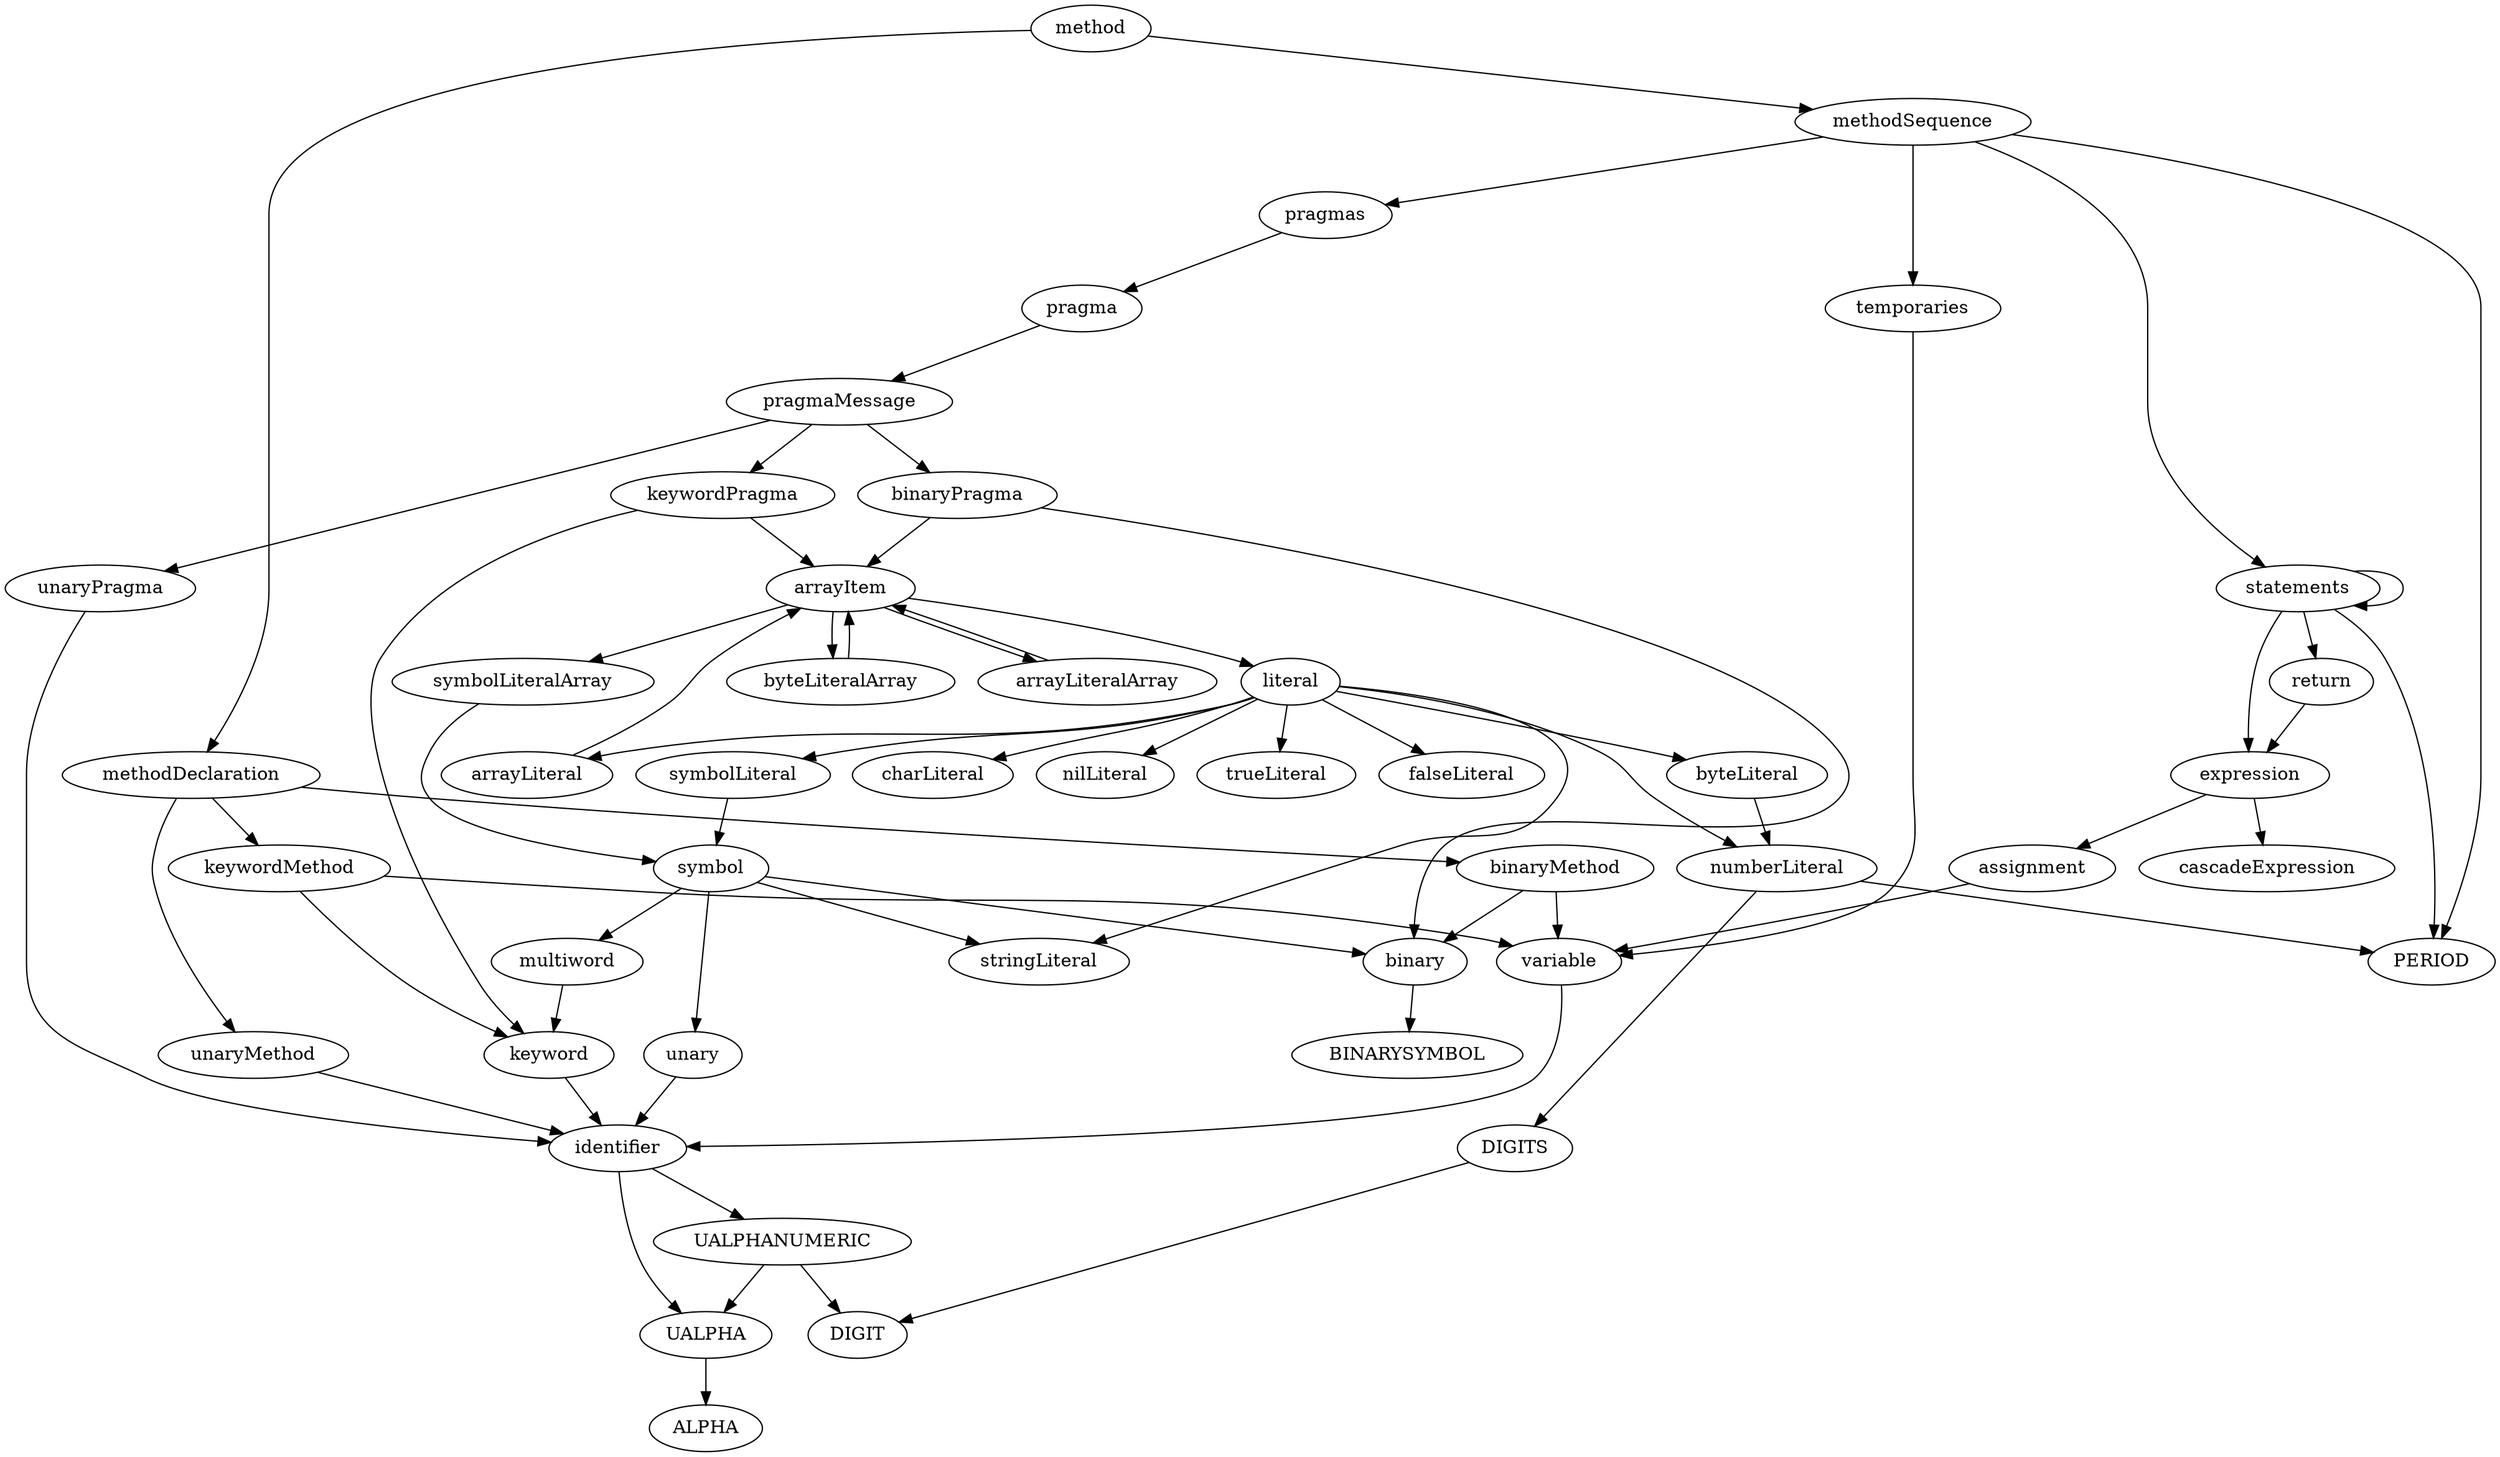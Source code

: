 digraph {
method -> methodDeclaration;
methodDeclaration -> keywordMethod;
keywordMethod -> keyword;
keyword -> identifier;
identifier -> UALPHA;
UALPHA -> ALPHA;
identifier -> UALPHANUMERIC;
UALPHANUMERIC -> UALPHA;
UALPHANUMERIC -> DIGIT;
keywordMethod -> variable;
variable -> identifier;
methodDeclaration -> unaryMethod;
unaryMethod -> identifier;
methodDeclaration -> binaryMethod;
binaryMethod -> binary;
binary -> BINARYSYMBOL;
binaryMethod -> variable;
method -> methodSequence;
methodSequence -> PERIOD;
methodSequence -> pragmas;
pragmas -> pragma;
pragma -> pragmaMessage;
pragmaMessage -> keywordPragma;
keywordPragma -> keyword;
keywordPragma -> arrayItem;
arrayItem -> literal;
literal -> numberLiteral;
numberLiteral -> DIGITS;
DIGITS -> DIGIT;
numberLiteral -> PERIOD;
literal -> stringLiteral;
literal -> charLiteral;
literal -> arrayLiteral;
arrayLiteral -> arrayItem;
literal -> byteLiteral;
byteLiteral -> numberLiteral;
literal -> symbolLiteral;
symbolLiteral -> symbol;
symbol -> unary;
unary -> identifier;
symbol -> binary;
symbol -> multiword;
multiword -> keyword;
symbol -> stringLiteral;
literal -> nilLiteral;
literal -> trueLiteral;
literal -> falseLiteral;
arrayItem -> symbolLiteralArray;
symbolLiteralArray -> symbol;
arrayItem -> arrayLiteralArray;
arrayLiteralArray -> arrayItem;
arrayItem -> byteLiteralArray;
byteLiteralArray -> arrayItem;
pragmaMessage -> unaryPragma;
unaryPragma -> identifier;
pragmaMessage -> binaryPragma;
binaryPragma -> binary;
binaryPragma -> arrayItem;
methodSequence -> temporaries;
temporaries -> variable;
methodSequence -> statements;
statements -> expression;
expression -> assignment;
assignment -> variable;
expression -> cascadeExpression;
statements -> PERIOD;
statements -> statements;
statements -> return;
return -> expression;
}